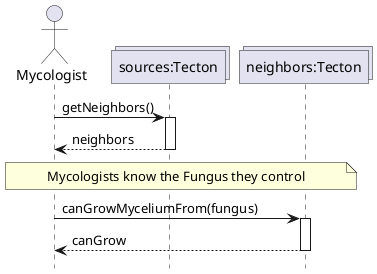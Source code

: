 @startuml MycologistGetMyceliaTargets
hide footbox

actor Mycologist
collections "sources:Tecton" as sources
collections "neighbors:Tecton" as neighbors

Mycologist -> sources : getNeighbors()
activate sources
return neighbors

note over Mycologist, neighbors: Mycologists know the Fungus they control
Mycologist -> neighbors : canGrowMyceliumFrom(fungus)
activate neighbors
return canGrow

@enduml